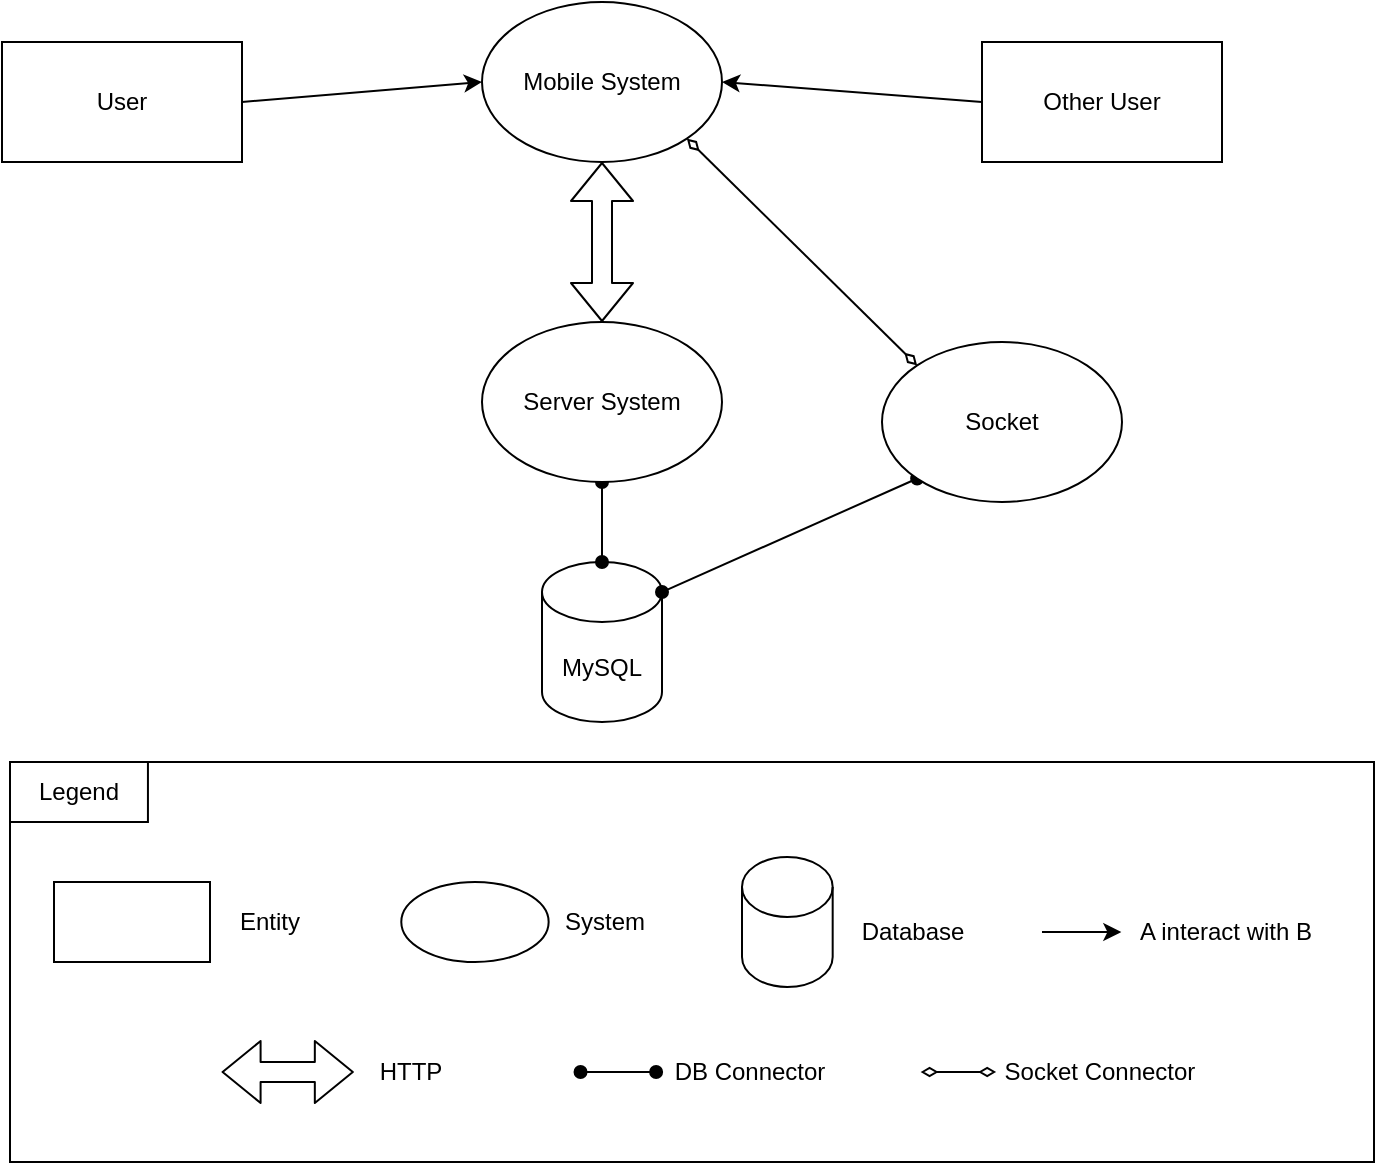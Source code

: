 <mxfile>
    <diagram id="gkjm8Z44lZ8rUPNJD4s0" name="Page-1">
        <mxGraphModel dx="1358" dy="588" grid="0" gridSize="10" guides="1" tooltips="1" connect="1" arrows="1" fold="1" page="1" pageScale="1" pageWidth="850" pageHeight="1100" math="0" shadow="0">
            <root>
                <mxCell id="0"/>
                <mxCell id="1" parent="0"/>
                <mxCell id="18" style="edgeStyle=none;html=1;exitX=0.5;exitY=1;exitDx=0;exitDy=0;shape=flexArrow;startArrow=block;" parent="1" source="32" edge="1">
                    <mxGeometry relative="1" as="geometry">
                        <mxPoint x="380" y="180" as="sourcePoint"/>
                        <mxPoint x="380" y="260" as="targetPoint"/>
                    </mxGeometry>
                </mxCell>
                <mxCell id="22" style="edgeStyle=none;html=1;exitX=1;exitY=1;exitDx=0;exitDy=0;startArrow=diamondThin;startFill=0;endArrow=diamondThin;endFill=0;entryX=0;entryY=0;entryDx=0;entryDy=0;" parent="1" source="32" target="38" edge="1">
                    <mxGeometry relative="1" as="geometry">
                        <mxPoint x="440" y="180" as="sourcePoint"/>
                        <mxPoint x="550" y="250" as="targetPoint"/>
                    </mxGeometry>
                </mxCell>
                <mxCell id="6" value="MySQL" style="shape=cylinder3;whiteSpace=wrap;html=1;boundedLbl=1;backgroundOutline=1;size=15;" parent="1" vertex="1">
                    <mxGeometry x="350" y="380" width="60" height="80" as="geometry"/>
                </mxCell>
                <mxCell id="14" style="edgeStyle=none;html=1;entryX=0;entryY=0.5;entryDx=0;entryDy=0;exitX=1;exitY=0.5;exitDx=0;exitDy=0;" parent="1" source="30" target="32" edge="1">
                    <mxGeometry relative="1" as="geometry">
                        <mxPoint x="195" y="130" as="sourcePoint"/>
                        <mxPoint x="320" y="135" as="targetPoint"/>
                    </mxGeometry>
                </mxCell>
                <mxCell id="15" style="edgeStyle=none;html=1;exitX=0;exitY=0.5;exitDx=0;exitDy=0;entryX=1;entryY=0.5;entryDx=0;entryDy=0;" parent="1" source="31" target="32" edge="1">
                    <mxGeometry relative="1" as="geometry">
                        <mxPoint x="565" y="130" as="sourcePoint"/>
                        <mxPoint x="440" y="135" as="targetPoint"/>
                    </mxGeometry>
                </mxCell>
                <mxCell id="30" value="User" style="rounded=0;whiteSpace=wrap;html=1;strokeColor=default;" parent="1" vertex="1">
                    <mxGeometry x="80" y="120" width="120" height="60" as="geometry"/>
                </mxCell>
                <mxCell id="31" value="Other User" style="rounded=0;whiteSpace=wrap;html=1;strokeColor=default;" parent="1" vertex="1">
                    <mxGeometry x="570" y="120" width="120" height="60" as="geometry"/>
                </mxCell>
                <mxCell id="32" value="Mobile System" style="ellipse;whiteSpace=wrap;html=1;rounded=0;strokeColor=default;" parent="1" vertex="1">
                    <mxGeometry x="320" y="100" width="120" height="80" as="geometry"/>
                </mxCell>
                <mxCell id="47" style="edgeStyle=none;html=1;exitX=0.5;exitY=1;exitDx=0;exitDy=0;entryX=0.5;entryY=0;entryDx=0;entryDy=0;entryPerimeter=0;startArrow=oval;startFill=1;endArrow=oval;endFill=1;" parent="1" source="37" target="6" edge="1">
                    <mxGeometry relative="1" as="geometry"/>
                </mxCell>
                <mxCell id="37" value="Server System" style="ellipse;whiteSpace=wrap;html=1;rounded=0;strokeColor=default;" parent="1" vertex="1">
                    <mxGeometry x="320" y="260" width="120" height="80" as="geometry"/>
                </mxCell>
                <mxCell id="48" style="edgeStyle=none;html=1;exitX=0;exitY=1;exitDx=0;exitDy=0;entryX=1;entryY=0;entryDx=0;entryDy=15;entryPerimeter=0;startArrow=oval;startFill=1;endArrow=oval;endFill=1;" parent="1" source="38" target="6" edge="1">
                    <mxGeometry relative="1" as="geometry"/>
                </mxCell>
                <mxCell id="38" value="Socket" style="ellipse;whiteSpace=wrap;html=1;rounded=0;strokeColor=default;" parent="1" vertex="1">
                    <mxGeometry x="520" y="270" width="120" height="80" as="geometry"/>
                </mxCell>
                <mxCell id="56" value="" style="group" parent="1" vertex="1" connectable="0">
                    <mxGeometry x="84" y="480" width="682" height="200" as="geometry"/>
                </mxCell>
                <mxCell id="25" value="" style="rounded=0;whiteSpace=wrap;html=1;container=0;" parent="56" vertex="1">
                    <mxGeometry width="682" height="200" as="geometry"/>
                </mxCell>
                <mxCell id="26" value="Legend" style="text;html=1;strokeColor=default;fillColor=none;align=center;verticalAlign=middle;whiteSpace=wrap;rounded=0;container=0;" parent="56" vertex="1">
                    <mxGeometry width="68.972" height="30" as="geometry"/>
                </mxCell>
                <mxCell id="28" value="" style="rounded=0;whiteSpace=wrap;html=1;strokeColor=default;container=0;" parent="56" vertex="1">
                    <mxGeometry x="22" y="60" width="78" height="40" as="geometry"/>
                </mxCell>
                <mxCell id="29" value="Entity" style="text;html=1;strokeColor=none;fillColor=none;align=center;verticalAlign=middle;whiteSpace=wrap;rounded=0;container=0;" parent="56" vertex="1">
                    <mxGeometry x="100" y="65" width="60" height="30" as="geometry"/>
                </mxCell>
                <mxCell id="41" value="A interact with B" style="text;html=1;strokeColor=none;fillColor=none;align=center;verticalAlign=middle;whiteSpace=wrap;rounded=0;container=0;" parent="56" vertex="1">
                    <mxGeometry x="555.669" y="70" width="103.906" height="30" as="geometry"/>
                </mxCell>
                <mxCell id="40" value="" style="endArrow=classic;html=1;" parent="56" target="41" edge="1">
                    <mxGeometry width="50" height="50" relative="1" as="geometry">
                        <mxPoint x="515.996" y="85" as="sourcePoint"/>
                        <mxPoint x="572.672" y="85" as="targetPoint"/>
                    </mxGeometry>
                </mxCell>
                <mxCell id="42" value="" style="endArrow=classic;startArrow=classic;html=1;shape=flexArrow;" parent="56" target="43" edge="1">
                    <mxGeometry width="50" height="50" relative="1" as="geometry">
                        <mxPoint x="105.795" y="155" as="sourcePoint"/>
                        <mxPoint x="30.227" y="155" as="targetPoint"/>
                    </mxGeometry>
                </mxCell>
                <mxCell id="43" value="HTTP" style="text;html=1;strokeColor=none;fillColor=none;align=center;verticalAlign=middle;whiteSpace=wrap;rounded=0;container=0;" parent="56" vertex="1">
                    <mxGeometry x="171.917" y="140" width="56.676" height="30" as="geometry"/>
                </mxCell>
                <mxCell id="49" value="" style="endArrow=oval;startArrow=oval;html=1;startFill=1;endFill=1;" parent="56" target="50" edge="1">
                    <mxGeometry width="50" height="50" relative="1" as="geometry">
                        <mxPoint x="285.269" y="155" as="sourcePoint"/>
                        <mxPoint x="228.593" y="155" as="targetPoint"/>
                    </mxGeometry>
                </mxCell>
                <mxCell id="50" value="DB Connector" style="text;html=1;strokeColor=none;fillColor=none;align=center;verticalAlign=middle;whiteSpace=wrap;rounded=0;container=0;" parent="56" vertex="1">
                    <mxGeometry x="323.053" y="140" width="94.46" height="30" as="geometry"/>
                </mxCell>
                <mxCell id="35" value="" style="shape=cylinder3;whiteSpace=wrap;html=1;boundedLbl=1;backgroundOutline=1;size=15;rounded=0;strokeColor=default;container=0;" parent="56" vertex="1">
                    <mxGeometry x="366.001" y="47.5" width="45.341" height="65" as="geometry"/>
                </mxCell>
                <mxCell id="36" value="Database" style="text;html=1;strokeColor=none;fillColor=none;align=center;verticalAlign=middle;whiteSpace=wrap;rounded=0;container=0;" parent="56" vertex="1">
                    <mxGeometry x="422.676" y="70" width="56.676" height="30" as="geometry"/>
                </mxCell>
                <mxCell id="53" value="Socket Connector" style="text;html=1;strokeColor=none;fillColor=none;align=center;verticalAlign=middle;whiteSpace=wrap;rounded=0;container=0;" parent="56" vertex="1">
                    <mxGeometry x="493.08" y="140" width="103.906" height="30" as="geometry"/>
                </mxCell>
                <mxCell id="52" value="" style="endArrow=diamondThin;startArrow=diamondThin;html=1;startFill=0;endFill=0;" parent="56" target="53" edge="1">
                    <mxGeometry width="50" height="50" relative="1" as="geometry">
                        <mxPoint x="455.296" y="155" as="sourcePoint"/>
                        <mxPoint x="521.418" y="155" as="targetPoint"/>
                    </mxGeometry>
                </mxCell>
                <mxCell id="33" value="" style="ellipse;whiteSpace=wrap;html=1;rounded=0;strokeColor=default;container=0;" parent="56" vertex="1">
                    <mxGeometry x="195.643" y="60" width="73.679" height="40" as="geometry"/>
                </mxCell>
                <mxCell id="34" value="System" style="text;html=1;strokeColor=none;fillColor=none;align=center;verticalAlign=middle;whiteSpace=wrap;rounded=0;container=0;" parent="56" vertex="1">
                    <mxGeometry x="269.322" y="65" width="56.676" height="30" as="geometry"/>
                </mxCell>
            </root>
        </mxGraphModel>
    </diagram>
</mxfile>